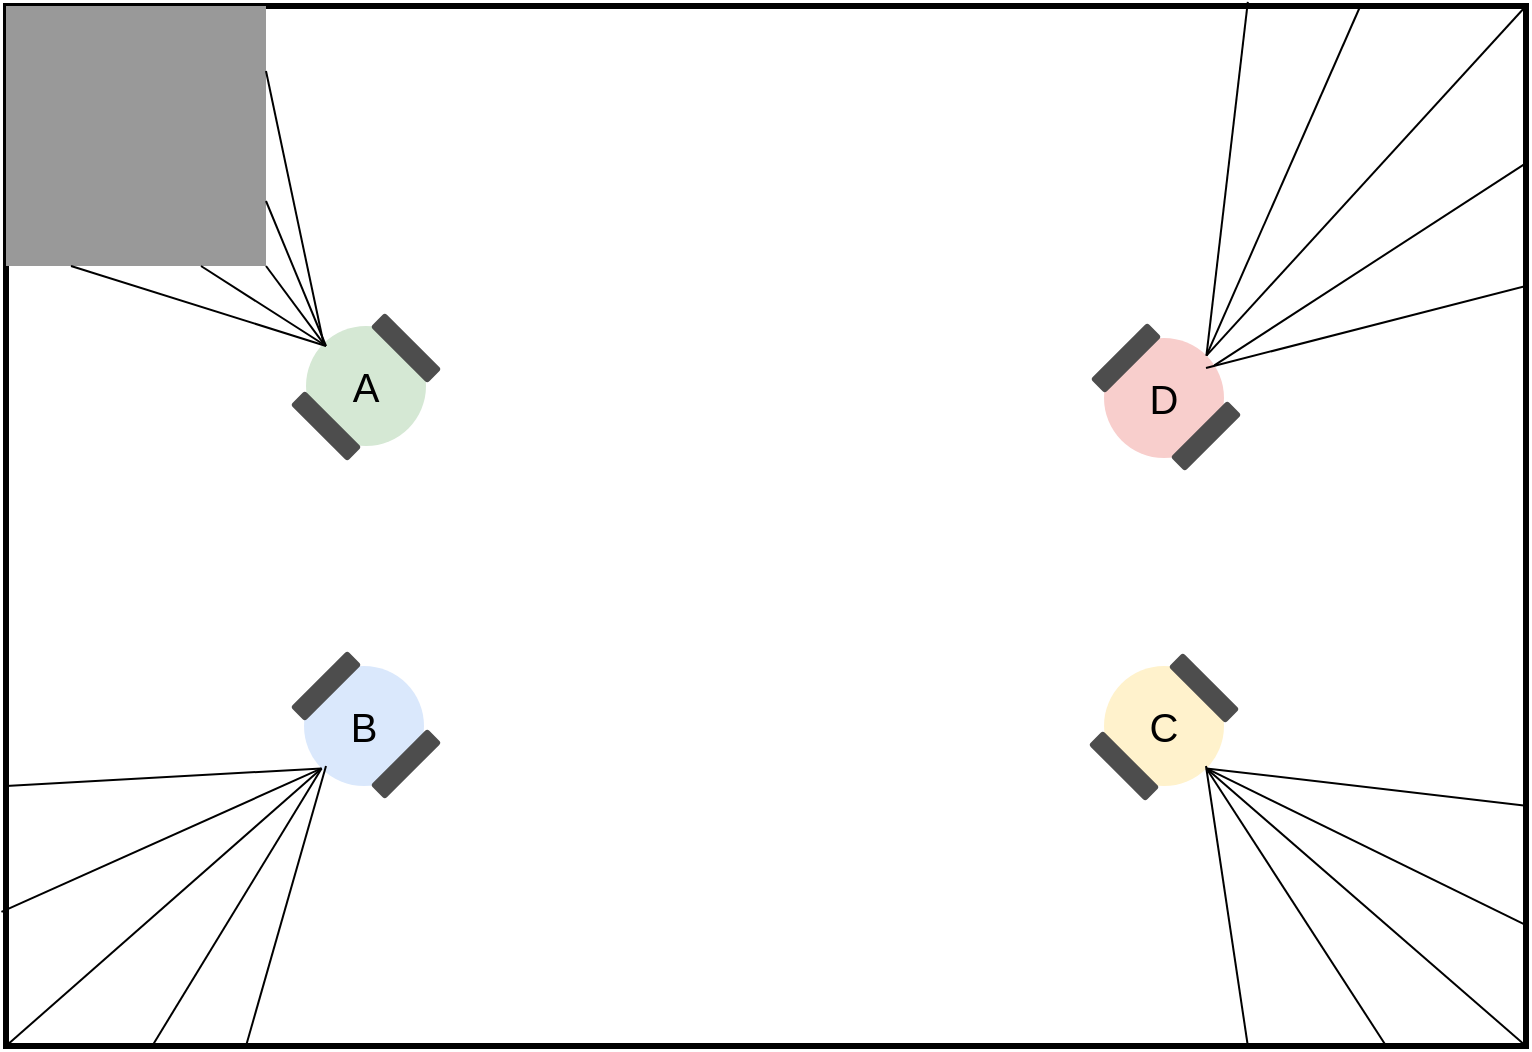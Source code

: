 <mxfile version="20.3.0" type="device"><diagram id="8M2T6l_2voXu61TVuFme" name="Page-1"><mxGraphModel dx="1102" dy="1025" grid="1" gridSize="10" guides="1" tooltips="1" connect="1" arrows="1" fold="1" page="1" pageScale="1" pageWidth="850" pageHeight="1100" math="0" shadow="0"><root><mxCell id="0"/><mxCell id="1" parent="0"/><mxCell id="FeGpLbmT_Tke2DBISs7Z-4" value="" style="rounded=0;whiteSpace=wrap;html=1;strokeWidth=3;" vertex="1" parent="1"><mxGeometry x="40" y="80" width="760" height="520" as="geometry"/></mxCell><mxCell id="FeGpLbmT_Tke2DBISs7Z-20" value="B" style="ellipse;whiteSpace=wrap;html=1;aspect=fixed;fillColor=#dae8fc;strokeColor=none;fontSize=20;" vertex="1" parent="1"><mxGeometry x="189" y="410" width="60" height="60" as="geometry"/></mxCell><mxCell id="FeGpLbmT_Tke2DBISs7Z-5" value="" style="whiteSpace=wrap;html=1;aspect=fixed;fillColor=#999999;strokeColor=none;" vertex="1" parent="1"><mxGeometry x="40" y="80" width="130" height="130" as="geometry"/></mxCell><mxCell id="FeGpLbmT_Tke2DBISs7Z-6" value="A" style="ellipse;whiteSpace=wrap;html=1;aspect=fixed;fillColor=#d5e8d4;strokeColor=none;fontSize=20;" vertex="1" parent="1"><mxGeometry x="190" y="240" width="60" height="60" as="geometry"/></mxCell><mxCell id="FeGpLbmT_Tke2DBISs7Z-7" value="" style="rounded=1;whiteSpace=wrap;html=1;fillColor=#4D4D4D;strokeColor=none;rotation=45;" vertex="1" parent="1"><mxGeometry x="220" y="246" width="40" height="10" as="geometry"/></mxCell><mxCell id="FeGpLbmT_Tke2DBISs7Z-11" value="" style="rounded=1;whiteSpace=wrap;html=1;fillColor=#4D4D4D;strokeColor=none;rotation=315;" vertex="1" parent="1"><mxGeometry x="180" y="415" width="40" height="10" as="geometry"/></mxCell><mxCell id="FeGpLbmT_Tke2DBISs7Z-16" value="" style="rounded=1;whiteSpace=wrap;html=1;fillColor=#4D4D4D;strokeColor=none;rotation=45;" vertex="1" parent="1"><mxGeometry x="180" y="285" width="40" height="10" as="geometry"/></mxCell><mxCell id="FeGpLbmT_Tke2DBISs7Z-17" value="" style="rounded=1;whiteSpace=wrap;html=1;fillColor=#4D4D4D;strokeColor=none;rotation=315;" vertex="1" parent="1"><mxGeometry x="220" y="454" width="40" height="10" as="geometry"/></mxCell><mxCell id="FeGpLbmT_Tke2DBISs7Z-21" value="C" style="ellipse;whiteSpace=wrap;html=1;aspect=fixed;fillColor=#fff2cc;strokeColor=none;fontSize=20;" vertex="1" parent="1"><mxGeometry x="589" y="410" width="60" height="60" as="geometry"/></mxCell><mxCell id="FeGpLbmT_Tke2DBISs7Z-22" value="" style="rounded=1;whiteSpace=wrap;html=1;fillColor=#4D4D4D;strokeColor=none;rotation=45;" vertex="1" parent="1"><mxGeometry x="619" y="416" width="40" height="10" as="geometry"/></mxCell><mxCell id="FeGpLbmT_Tke2DBISs7Z-23" value="" style="rounded=1;whiteSpace=wrap;html=1;fillColor=#4D4D4D;strokeColor=none;rotation=45;" vertex="1" parent="1"><mxGeometry x="579" y="455" width="40" height="10" as="geometry"/></mxCell><mxCell id="FeGpLbmT_Tke2DBISs7Z-25" value="D" style="ellipse;whiteSpace=wrap;html=1;aspect=fixed;fillColor=#f8cecc;strokeColor=none;fontSize=20;" vertex="1" parent="1"><mxGeometry x="589" y="246" width="60" height="60" as="geometry"/></mxCell><mxCell id="FeGpLbmT_Tke2DBISs7Z-26" value="" style="rounded=1;whiteSpace=wrap;html=1;fillColor=#4D4D4D;strokeColor=none;rotation=315;" vertex="1" parent="1"><mxGeometry x="580" y="251" width="40" height="10" as="geometry"/></mxCell><mxCell id="FeGpLbmT_Tke2DBISs7Z-27" value="" style="rounded=1;whiteSpace=wrap;html=1;fillColor=#4D4D4D;strokeColor=none;rotation=315;" vertex="1" parent="1"><mxGeometry x="620" y="290" width="40" height="10" as="geometry"/></mxCell><mxCell id="FeGpLbmT_Tke2DBISs7Z-28" value="" style="endArrow=none;html=1;rounded=0;" edge="1" parent="1"><mxGeometry width="50" height="50" relative="1" as="geometry"><mxPoint x="640" y="261" as="sourcePoint"/><mxPoint x="800" y="220" as="targetPoint"/></mxGeometry></mxCell><mxCell id="FeGpLbmT_Tke2DBISs7Z-29" value="" style="endArrow=none;html=1;rounded=0;entryX=0.999;entryY=0.152;entryDx=0;entryDy=0;entryPerimeter=0;" edge="1" parent="1" source="FeGpLbmT_Tke2DBISs7Z-25" target="FeGpLbmT_Tke2DBISs7Z-4"><mxGeometry width="50" height="50" relative="1" as="geometry"><mxPoint x="400" y="550" as="sourcePoint"/><mxPoint x="450" y="500" as="targetPoint"/></mxGeometry></mxCell><mxCell id="FeGpLbmT_Tke2DBISs7Z-30" value="" style="endArrow=none;html=1;rounded=0;entryX=1;entryY=0;entryDx=0;entryDy=0;exitX=1;exitY=0;exitDx=0;exitDy=0;" edge="1" parent="1" source="FeGpLbmT_Tke2DBISs7Z-25" target="FeGpLbmT_Tke2DBISs7Z-4"><mxGeometry width="50" height="50" relative="1" as="geometry"><mxPoint x="400" y="550" as="sourcePoint"/><mxPoint x="450" y="500" as="targetPoint"/></mxGeometry></mxCell><mxCell id="FeGpLbmT_Tke2DBISs7Z-31" value="" style="endArrow=none;html=1;rounded=0;entryX=0.891;entryY=0;entryDx=0;entryDy=0;entryPerimeter=0;exitX=1;exitY=0;exitDx=0;exitDy=0;" edge="1" parent="1" source="FeGpLbmT_Tke2DBISs7Z-25" target="FeGpLbmT_Tke2DBISs7Z-4"><mxGeometry width="50" height="50" relative="1" as="geometry"><mxPoint x="400" y="550" as="sourcePoint"/><mxPoint x="450" y="500" as="targetPoint"/></mxGeometry></mxCell><mxCell id="FeGpLbmT_Tke2DBISs7Z-32" value="" style="endArrow=none;html=1;rounded=0;entryX=0.817;entryY=-0.004;entryDx=0;entryDy=0;entryPerimeter=0;exitX=1;exitY=0;exitDx=0;exitDy=0;" edge="1" parent="1" source="FeGpLbmT_Tke2DBISs7Z-25" target="FeGpLbmT_Tke2DBISs7Z-4"><mxGeometry width="50" height="50" relative="1" as="geometry"><mxPoint x="400" y="550" as="sourcePoint"/><mxPoint x="450" y="500" as="targetPoint"/></mxGeometry></mxCell><mxCell id="FeGpLbmT_Tke2DBISs7Z-43" value="" style="endArrow=none;html=1;rounded=0;entryX=1;entryY=0.25;entryDx=0;entryDy=0;exitX=0;exitY=0;exitDx=0;exitDy=0;" edge="1" parent="1" source="FeGpLbmT_Tke2DBISs7Z-6" target="FeGpLbmT_Tke2DBISs7Z-5"><mxGeometry width="50" height="50" relative="1" as="geometry"><mxPoint x="400" y="550" as="sourcePoint"/><mxPoint x="450" y="500" as="targetPoint"/></mxGeometry></mxCell><mxCell id="FeGpLbmT_Tke2DBISs7Z-44" value="" style="endArrow=none;html=1;rounded=0;entryX=1;entryY=0.75;entryDx=0;entryDy=0;" edge="1" parent="1" target="FeGpLbmT_Tke2DBISs7Z-5"><mxGeometry width="50" height="50" relative="1" as="geometry"><mxPoint x="200" y="250" as="sourcePoint"/><mxPoint x="450" y="500" as="targetPoint"/></mxGeometry></mxCell><mxCell id="FeGpLbmT_Tke2DBISs7Z-45" value="" style="endArrow=none;html=1;rounded=0;entryX=1;entryY=1;entryDx=0;entryDy=0;exitX=0;exitY=0;exitDx=0;exitDy=0;" edge="1" parent="1" source="FeGpLbmT_Tke2DBISs7Z-6" target="FeGpLbmT_Tke2DBISs7Z-5"><mxGeometry width="50" height="50" relative="1" as="geometry"><mxPoint x="400" y="550" as="sourcePoint"/><mxPoint x="450" y="500" as="targetPoint"/></mxGeometry></mxCell><mxCell id="FeGpLbmT_Tke2DBISs7Z-46" value="" style="endArrow=none;html=1;rounded=0;entryX=0.75;entryY=1;entryDx=0;entryDy=0;" edge="1" parent="1" target="FeGpLbmT_Tke2DBISs7Z-5"><mxGeometry width="50" height="50" relative="1" as="geometry"><mxPoint x="200" y="250" as="sourcePoint"/><mxPoint x="450" y="500" as="targetPoint"/></mxGeometry></mxCell><mxCell id="FeGpLbmT_Tke2DBISs7Z-47" value="" style="endArrow=none;html=1;rounded=0;entryX=0.25;entryY=1;entryDx=0;entryDy=0;" edge="1" parent="1" target="FeGpLbmT_Tke2DBISs7Z-5"><mxGeometry width="50" height="50" relative="1" as="geometry"><mxPoint x="200" y="250" as="sourcePoint"/><mxPoint x="450" y="500" as="targetPoint"/></mxGeometry></mxCell><mxCell id="FeGpLbmT_Tke2DBISs7Z-49" value="" style="endArrow=none;html=1;rounded=0;exitX=0;exitY=1;exitDx=0;exitDy=0;entryX=0;entryY=1;entryDx=0;entryDy=0;" edge="1" parent="1" source="FeGpLbmT_Tke2DBISs7Z-4" target="FeGpLbmT_Tke2DBISs7Z-20"><mxGeometry width="50" height="50" relative="1" as="geometry"><mxPoint x="400" y="550" as="sourcePoint"/><mxPoint x="450" y="510" as="targetPoint"/></mxGeometry></mxCell><mxCell id="FeGpLbmT_Tke2DBISs7Z-50" value="" style="endArrow=none;html=1;rounded=0;exitX=0.097;exitY=0.998;exitDx=0;exitDy=0;exitPerimeter=0;entryX=0;entryY=1;entryDx=0;entryDy=0;" edge="1" parent="1" source="FeGpLbmT_Tke2DBISs7Z-4" target="FeGpLbmT_Tke2DBISs7Z-20"><mxGeometry width="50" height="50" relative="1" as="geometry"><mxPoint x="400" y="550" as="sourcePoint"/><mxPoint x="450" y="500" as="targetPoint"/></mxGeometry></mxCell><mxCell id="FeGpLbmT_Tke2DBISs7Z-51" value="" style="endArrow=none;html=1;rounded=0;" edge="1" parent="1"><mxGeometry width="50" height="50" relative="1" as="geometry"><mxPoint x="160" y="600" as="sourcePoint"/><mxPoint x="200" y="460" as="targetPoint"/></mxGeometry></mxCell><mxCell id="FeGpLbmT_Tke2DBISs7Z-52" value="" style="endArrow=none;html=1;rounded=0;exitX=-0.003;exitY=0.871;exitDx=0;exitDy=0;exitPerimeter=0;entryX=0;entryY=1;entryDx=0;entryDy=0;" edge="1" parent="1" source="FeGpLbmT_Tke2DBISs7Z-4" target="FeGpLbmT_Tke2DBISs7Z-20"><mxGeometry width="50" height="50" relative="1" as="geometry"><mxPoint x="400" y="550" as="sourcePoint"/><mxPoint x="450" y="500" as="targetPoint"/></mxGeometry></mxCell><mxCell id="FeGpLbmT_Tke2DBISs7Z-53" value="" style="endArrow=none;html=1;rounded=0;exitX=0;exitY=0.75;exitDx=0;exitDy=0;entryX=0;entryY=1;entryDx=0;entryDy=0;" edge="1" parent="1" source="FeGpLbmT_Tke2DBISs7Z-4" target="FeGpLbmT_Tke2DBISs7Z-20"><mxGeometry width="50" height="50" relative="1" as="geometry"><mxPoint x="400" y="550" as="sourcePoint"/><mxPoint x="190" y="460" as="targetPoint"/></mxGeometry></mxCell><mxCell id="FeGpLbmT_Tke2DBISs7Z-54" value="" style="endArrow=none;html=1;rounded=0;entryX=1;entryY=1;entryDx=0;entryDy=0;exitX=1;exitY=1;exitDx=0;exitDy=0;" edge="1" parent="1" source="FeGpLbmT_Tke2DBISs7Z-21" target="FeGpLbmT_Tke2DBISs7Z-4"><mxGeometry width="50" height="50" relative="1" as="geometry"><mxPoint x="400" y="550" as="sourcePoint"/><mxPoint x="450" y="500" as="targetPoint"/></mxGeometry></mxCell><mxCell id="FeGpLbmT_Tke2DBISs7Z-55" value="" style="endArrow=none;html=1;rounded=0;entryX=0.999;entryY=0.883;entryDx=0;entryDy=0;entryPerimeter=0;exitX=1;exitY=1;exitDx=0;exitDy=0;" edge="1" parent="1" source="FeGpLbmT_Tke2DBISs7Z-21" target="FeGpLbmT_Tke2DBISs7Z-4"><mxGeometry width="50" height="50" relative="1" as="geometry"><mxPoint x="400" y="550" as="sourcePoint"/><mxPoint x="450" y="500" as="targetPoint"/></mxGeometry></mxCell><mxCell id="FeGpLbmT_Tke2DBISs7Z-56" value="" style="endArrow=none;html=1;rounded=0;entryX=1;entryY=0.769;entryDx=0;entryDy=0;entryPerimeter=0;exitX=1;exitY=1;exitDx=0;exitDy=0;" edge="1" parent="1" source="FeGpLbmT_Tke2DBISs7Z-21" target="FeGpLbmT_Tke2DBISs7Z-4"><mxGeometry width="50" height="50" relative="1" as="geometry"><mxPoint x="400" y="550" as="sourcePoint"/><mxPoint x="450" y="500" as="targetPoint"/></mxGeometry></mxCell><mxCell id="FeGpLbmT_Tke2DBISs7Z-57" value="" style="endArrow=none;html=1;rounded=0;entryX=1;entryY=1;entryDx=0;entryDy=0;exitX=0.908;exitY=1;exitDx=0;exitDy=0;exitPerimeter=0;" edge="1" parent="1" source="FeGpLbmT_Tke2DBISs7Z-4" target="FeGpLbmT_Tke2DBISs7Z-21"><mxGeometry width="50" height="50" relative="1" as="geometry"><mxPoint x="400" y="550" as="sourcePoint"/><mxPoint x="450" y="500" as="targetPoint"/></mxGeometry></mxCell><mxCell id="FeGpLbmT_Tke2DBISs7Z-58" value="" style="endArrow=none;html=1;rounded=0;exitX=0.817;exitY=1;exitDx=0;exitDy=0;exitPerimeter=0;" edge="1" parent="1" source="FeGpLbmT_Tke2DBISs7Z-4"><mxGeometry width="50" height="50" relative="1" as="geometry"><mxPoint x="400" y="550" as="sourcePoint"/><mxPoint x="640" y="460" as="targetPoint"/></mxGeometry></mxCell></root></mxGraphModel></diagram></mxfile>